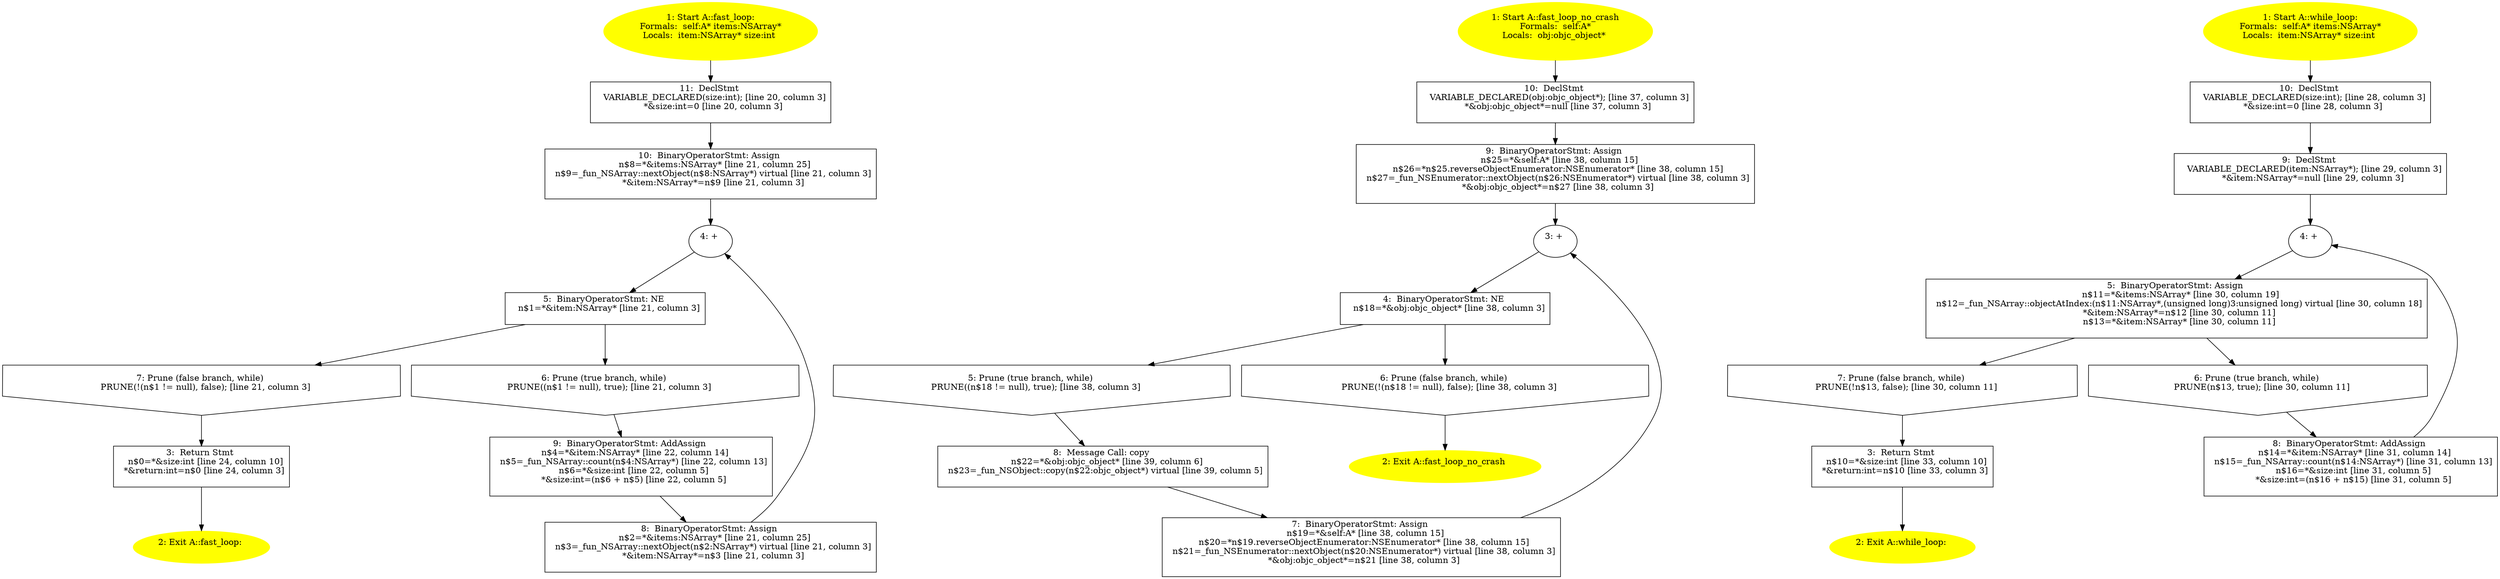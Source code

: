/* @generated */
digraph cfg {
"fast_loop:#A(class NSArray)#instance.26b39d1106e4365a40bc2f6305401611_1" [label="1: Start A::fast_loop:\nFormals:  self:A* items:NSArray*\nLocals:  item:NSArray* size:int \n  " color=yellow style=filled]
	

	 "fast_loop:#A(class NSArray)#instance.26b39d1106e4365a40bc2f6305401611_1" -> "fast_loop:#A(class NSArray)#instance.26b39d1106e4365a40bc2f6305401611_11" ;
"fast_loop:#A(class NSArray)#instance.26b39d1106e4365a40bc2f6305401611_2" [label="2: Exit A::fast_loop: \n  " color=yellow style=filled]
	

"fast_loop:#A(class NSArray)#instance.26b39d1106e4365a40bc2f6305401611_3" [label="3:  Return Stmt \n   n$0=*&size:int [line 24, column 10]\n  *&return:int=n$0 [line 24, column 3]\n " shape="box"]
	

	 "fast_loop:#A(class NSArray)#instance.26b39d1106e4365a40bc2f6305401611_3" -> "fast_loop:#A(class NSArray)#instance.26b39d1106e4365a40bc2f6305401611_2" ;
"fast_loop:#A(class NSArray)#instance.26b39d1106e4365a40bc2f6305401611_4" [label="4: + \n  " ]
	

	 "fast_loop:#A(class NSArray)#instance.26b39d1106e4365a40bc2f6305401611_4" -> "fast_loop:#A(class NSArray)#instance.26b39d1106e4365a40bc2f6305401611_5" ;
"fast_loop:#A(class NSArray)#instance.26b39d1106e4365a40bc2f6305401611_5" [label="5:  BinaryOperatorStmt: NE \n   n$1=*&item:NSArray* [line 21, column 3]\n " shape="box"]
	

	 "fast_loop:#A(class NSArray)#instance.26b39d1106e4365a40bc2f6305401611_5" -> "fast_loop:#A(class NSArray)#instance.26b39d1106e4365a40bc2f6305401611_6" ;
	 "fast_loop:#A(class NSArray)#instance.26b39d1106e4365a40bc2f6305401611_5" -> "fast_loop:#A(class NSArray)#instance.26b39d1106e4365a40bc2f6305401611_7" ;
"fast_loop:#A(class NSArray)#instance.26b39d1106e4365a40bc2f6305401611_6" [label="6: Prune (true branch, while) \n   PRUNE((n$1 != null), true); [line 21, column 3]\n " shape="invhouse"]
	

	 "fast_loop:#A(class NSArray)#instance.26b39d1106e4365a40bc2f6305401611_6" -> "fast_loop:#A(class NSArray)#instance.26b39d1106e4365a40bc2f6305401611_9" ;
"fast_loop:#A(class NSArray)#instance.26b39d1106e4365a40bc2f6305401611_7" [label="7: Prune (false branch, while) \n   PRUNE(!(n$1 != null), false); [line 21, column 3]\n " shape="invhouse"]
	

	 "fast_loop:#A(class NSArray)#instance.26b39d1106e4365a40bc2f6305401611_7" -> "fast_loop:#A(class NSArray)#instance.26b39d1106e4365a40bc2f6305401611_3" ;
"fast_loop:#A(class NSArray)#instance.26b39d1106e4365a40bc2f6305401611_8" [label="8:  BinaryOperatorStmt: Assign \n   n$2=*&items:NSArray* [line 21, column 25]\n  n$3=_fun_NSArray::nextObject(n$2:NSArray*) virtual [line 21, column 3]\n  *&item:NSArray*=n$3 [line 21, column 3]\n " shape="box"]
	

	 "fast_loop:#A(class NSArray)#instance.26b39d1106e4365a40bc2f6305401611_8" -> "fast_loop:#A(class NSArray)#instance.26b39d1106e4365a40bc2f6305401611_4" ;
"fast_loop:#A(class NSArray)#instance.26b39d1106e4365a40bc2f6305401611_9" [label="9:  BinaryOperatorStmt: AddAssign \n   n$4=*&item:NSArray* [line 22, column 14]\n  n$5=_fun_NSArray::count(n$4:NSArray*) [line 22, column 13]\n  n$6=*&size:int [line 22, column 5]\n  *&size:int=(n$6 + n$5) [line 22, column 5]\n " shape="box"]
	

	 "fast_loop:#A(class NSArray)#instance.26b39d1106e4365a40bc2f6305401611_9" -> "fast_loop:#A(class NSArray)#instance.26b39d1106e4365a40bc2f6305401611_8" ;
"fast_loop:#A(class NSArray)#instance.26b39d1106e4365a40bc2f6305401611_10" [label="10:  BinaryOperatorStmt: Assign \n   n$8=*&items:NSArray* [line 21, column 25]\n  n$9=_fun_NSArray::nextObject(n$8:NSArray*) virtual [line 21, column 3]\n  *&item:NSArray*=n$9 [line 21, column 3]\n " shape="box"]
	

	 "fast_loop:#A(class NSArray)#instance.26b39d1106e4365a40bc2f6305401611_10" -> "fast_loop:#A(class NSArray)#instance.26b39d1106e4365a40bc2f6305401611_4" ;
"fast_loop:#A(class NSArray)#instance.26b39d1106e4365a40bc2f6305401611_11" [label="11:  DeclStmt \n   VARIABLE_DECLARED(size:int); [line 20, column 3]\n  *&size:int=0 [line 20, column 3]\n " shape="box"]
	

	 "fast_loop:#A(class NSArray)#instance.26b39d1106e4365a40bc2f6305401611_11" -> "fast_loop:#A(class NSArray)#instance.26b39d1106e4365a40bc2f6305401611_10" ;
"fast_loop_no_crash#A#instance.eaee56a1051009329a3989c3a10fb432_1" [label="1: Start A::fast_loop_no_crash\nFormals:  self:A*\nLocals:  obj:objc_object* \n  " color=yellow style=filled]
	

	 "fast_loop_no_crash#A#instance.eaee56a1051009329a3989c3a10fb432_1" -> "fast_loop_no_crash#A#instance.eaee56a1051009329a3989c3a10fb432_10" ;
"fast_loop_no_crash#A#instance.eaee56a1051009329a3989c3a10fb432_2" [label="2: Exit A::fast_loop_no_crash \n  " color=yellow style=filled]
	

"fast_loop_no_crash#A#instance.eaee56a1051009329a3989c3a10fb432_3" [label="3: + \n  " ]
	

	 "fast_loop_no_crash#A#instance.eaee56a1051009329a3989c3a10fb432_3" -> "fast_loop_no_crash#A#instance.eaee56a1051009329a3989c3a10fb432_4" ;
"fast_loop_no_crash#A#instance.eaee56a1051009329a3989c3a10fb432_4" [label="4:  BinaryOperatorStmt: NE \n   n$18=*&obj:objc_object* [line 38, column 3]\n " shape="box"]
	

	 "fast_loop_no_crash#A#instance.eaee56a1051009329a3989c3a10fb432_4" -> "fast_loop_no_crash#A#instance.eaee56a1051009329a3989c3a10fb432_5" ;
	 "fast_loop_no_crash#A#instance.eaee56a1051009329a3989c3a10fb432_4" -> "fast_loop_no_crash#A#instance.eaee56a1051009329a3989c3a10fb432_6" ;
"fast_loop_no_crash#A#instance.eaee56a1051009329a3989c3a10fb432_5" [label="5: Prune (true branch, while) \n   PRUNE((n$18 != null), true); [line 38, column 3]\n " shape="invhouse"]
	

	 "fast_loop_no_crash#A#instance.eaee56a1051009329a3989c3a10fb432_5" -> "fast_loop_no_crash#A#instance.eaee56a1051009329a3989c3a10fb432_8" ;
"fast_loop_no_crash#A#instance.eaee56a1051009329a3989c3a10fb432_6" [label="6: Prune (false branch, while) \n   PRUNE(!(n$18 != null), false); [line 38, column 3]\n " shape="invhouse"]
	

	 "fast_loop_no_crash#A#instance.eaee56a1051009329a3989c3a10fb432_6" -> "fast_loop_no_crash#A#instance.eaee56a1051009329a3989c3a10fb432_2" ;
"fast_loop_no_crash#A#instance.eaee56a1051009329a3989c3a10fb432_7" [label="7:  BinaryOperatorStmt: Assign \n   n$19=*&self:A* [line 38, column 15]\n  n$20=*n$19.reverseObjectEnumerator:NSEnumerator* [line 38, column 15]\n  n$21=_fun_NSEnumerator::nextObject(n$20:NSEnumerator*) virtual [line 38, column 3]\n  *&obj:objc_object*=n$21 [line 38, column 3]\n " shape="box"]
	

	 "fast_loop_no_crash#A#instance.eaee56a1051009329a3989c3a10fb432_7" -> "fast_loop_no_crash#A#instance.eaee56a1051009329a3989c3a10fb432_3" ;
"fast_loop_no_crash#A#instance.eaee56a1051009329a3989c3a10fb432_8" [label="8:  Message Call: copy \n   n$22=*&obj:objc_object* [line 39, column 6]\n  n$23=_fun_NSObject::copy(n$22:objc_object*) virtual [line 39, column 5]\n " shape="box"]
	

	 "fast_loop_no_crash#A#instance.eaee56a1051009329a3989c3a10fb432_8" -> "fast_loop_no_crash#A#instance.eaee56a1051009329a3989c3a10fb432_7" ;
"fast_loop_no_crash#A#instance.eaee56a1051009329a3989c3a10fb432_9" [label="9:  BinaryOperatorStmt: Assign \n   n$25=*&self:A* [line 38, column 15]\n  n$26=*n$25.reverseObjectEnumerator:NSEnumerator* [line 38, column 15]\n  n$27=_fun_NSEnumerator::nextObject(n$26:NSEnumerator*) virtual [line 38, column 3]\n  *&obj:objc_object*=n$27 [line 38, column 3]\n " shape="box"]
	

	 "fast_loop_no_crash#A#instance.eaee56a1051009329a3989c3a10fb432_9" -> "fast_loop_no_crash#A#instance.eaee56a1051009329a3989c3a10fb432_3" ;
"fast_loop_no_crash#A#instance.eaee56a1051009329a3989c3a10fb432_10" [label="10:  DeclStmt \n   VARIABLE_DECLARED(obj:objc_object*); [line 37, column 3]\n  *&obj:objc_object*=null [line 37, column 3]\n " shape="box"]
	

	 "fast_loop_no_crash#A#instance.eaee56a1051009329a3989c3a10fb432_10" -> "fast_loop_no_crash#A#instance.eaee56a1051009329a3989c3a10fb432_9" ;
"while_loop:#A(class NSArray)#instance.225f55f19f886cfaa14fc056eca2399b_1" [label="1: Start A::while_loop:\nFormals:  self:A* items:NSArray*\nLocals:  item:NSArray* size:int \n  " color=yellow style=filled]
	

	 "while_loop:#A(class NSArray)#instance.225f55f19f886cfaa14fc056eca2399b_1" -> "while_loop:#A(class NSArray)#instance.225f55f19f886cfaa14fc056eca2399b_10" ;
"while_loop:#A(class NSArray)#instance.225f55f19f886cfaa14fc056eca2399b_2" [label="2: Exit A::while_loop: \n  " color=yellow style=filled]
	

"while_loop:#A(class NSArray)#instance.225f55f19f886cfaa14fc056eca2399b_3" [label="3:  Return Stmt \n   n$10=*&size:int [line 33, column 10]\n  *&return:int=n$10 [line 33, column 3]\n " shape="box"]
	

	 "while_loop:#A(class NSArray)#instance.225f55f19f886cfaa14fc056eca2399b_3" -> "while_loop:#A(class NSArray)#instance.225f55f19f886cfaa14fc056eca2399b_2" ;
"while_loop:#A(class NSArray)#instance.225f55f19f886cfaa14fc056eca2399b_4" [label="4: + \n  " ]
	

	 "while_loop:#A(class NSArray)#instance.225f55f19f886cfaa14fc056eca2399b_4" -> "while_loop:#A(class NSArray)#instance.225f55f19f886cfaa14fc056eca2399b_5" ;
"while_loop:#A(class NSArray)#instance.225f55f19f886cfaa14fc056eca2399b_5" [label="5:  BinaryOperatorStmt: Assign \n   n$11=*&items:NSArray* [line 30, column 19]\n  n$12=_fun_NSArray::objectAtIndex:(n$11:NSArray*,(unsigned long)3:unsigned long) virtual [line 30, column 18]\n  *&item:NSArray*=n$12 [line 30, column 11]\n  n$13=*&item:NSArray* [line 30, column 11]\n " shape="box"]
	

	 "while_loop:#A(class NSArray)#instance.225f55f19f886cfaa14fc056eca2399b_5" -> "while_loop:#A(class NSArray)#instance.225f55f19f886cfaa14fc056eca2399b_6" ;
	 "while_loop:#A(class NSArray)#instance.225f55f19f886cfaa14fc056eca2399b_5" -> "while_loop:#A(class NSArray)#instance.225f55f19f886cfaa14fc056eca2399b_7" ;
"while_loop:#A(class NSArray)#instance.225f55f19f886cfaa14fc056eca2399b_6" [label="6: Prune (true branch, while) \n   PRUNE(n$13, true); [line 30, column 11]\n " shape="invhouse"]
	

	 "while_loop:#A(class NSArray)#instance.225f55f19f886cfaa14fc056eca2399b_6" -> "while_loop:#A(class NSArray)#instance.225f55f19f886cfaa14fc056eca2399b_8" ;
"while_loop:#A(class NSArray)#instance.225f55f19f886cfaa14fc056eca2399b_7" [label="7: Prune (false branch, while) \n   PRUNE(!n$13, false); [line 30, column 11]\n " shape="invhouse"]
	

	 "while_loop:#A(class NSArray)#instance.225f55f19f886cfaa14fc056eca2399b_7" -> "while_loop:#A(class NSArray)#instance.225f55f19f886cfaa14fc056eca2399b_3" ;
"while_loop:#A(class NSArray)#instance.225f55f19f886cfaa14fc056eca2399b_8" [label="8:  BinaryOperatorStmt: AddAssign \n   n$14=*&item:NSArray* [line 31, column 14]\n  n$15=_fun_NSArray::count(n$14:NSArray*) [line 31, column 13]\n  n$16=*&size:int [line 31, column 5]\n  *&size:int=(n$16 + n$15) [line 31, column 5]\n " shape="box"]
	

	 "while_loop:#A(class NSArray)#instance.225f55f19f886cfaa14fc056eca2399b_8" -> "while_loop:#A(class NSArray)#instance.225f55f19f886cfaa14fc056eca2399b_4" ;
"while_loop:#A(class NSArray)#instance.225f55f19f886cfaa14fc056eca2399b_9" [label="9:  DeclStmt \n   VARIABLE_DECLARED(item:NSArray*); [line 29, column 3]\n  *&item:NSArray*=null [line 29, column 3]\n " shape="box"]
	

	 "while_loop:#A(class NSArray)#instance.225f55f19f886cfaa14fc056eca2399b_9" -> "while_loop:#A(class NSArray)#instance.225f55f19f886cfaa14fc056eca2399b_4" ;
"while_loop:#A(class NSArray)#instance.225f55f19f886cfaa14fc056eca2399b_10" [label="10:  DeclStmt \n   VARIABLE_DECLARED(size:int); [line 28, column 3]\n  *&size:int=0 [line 28, column 3]\n " shape="box"]
	

	 "while_loop:#A(class NSArray)#instance.225f55f19f886cfaa14fc056eca2399b_10" -> "while_loop:#A(class NSArray)#instance.225f55f19f886cfaa14fc056eca2399b_9" ;
}
